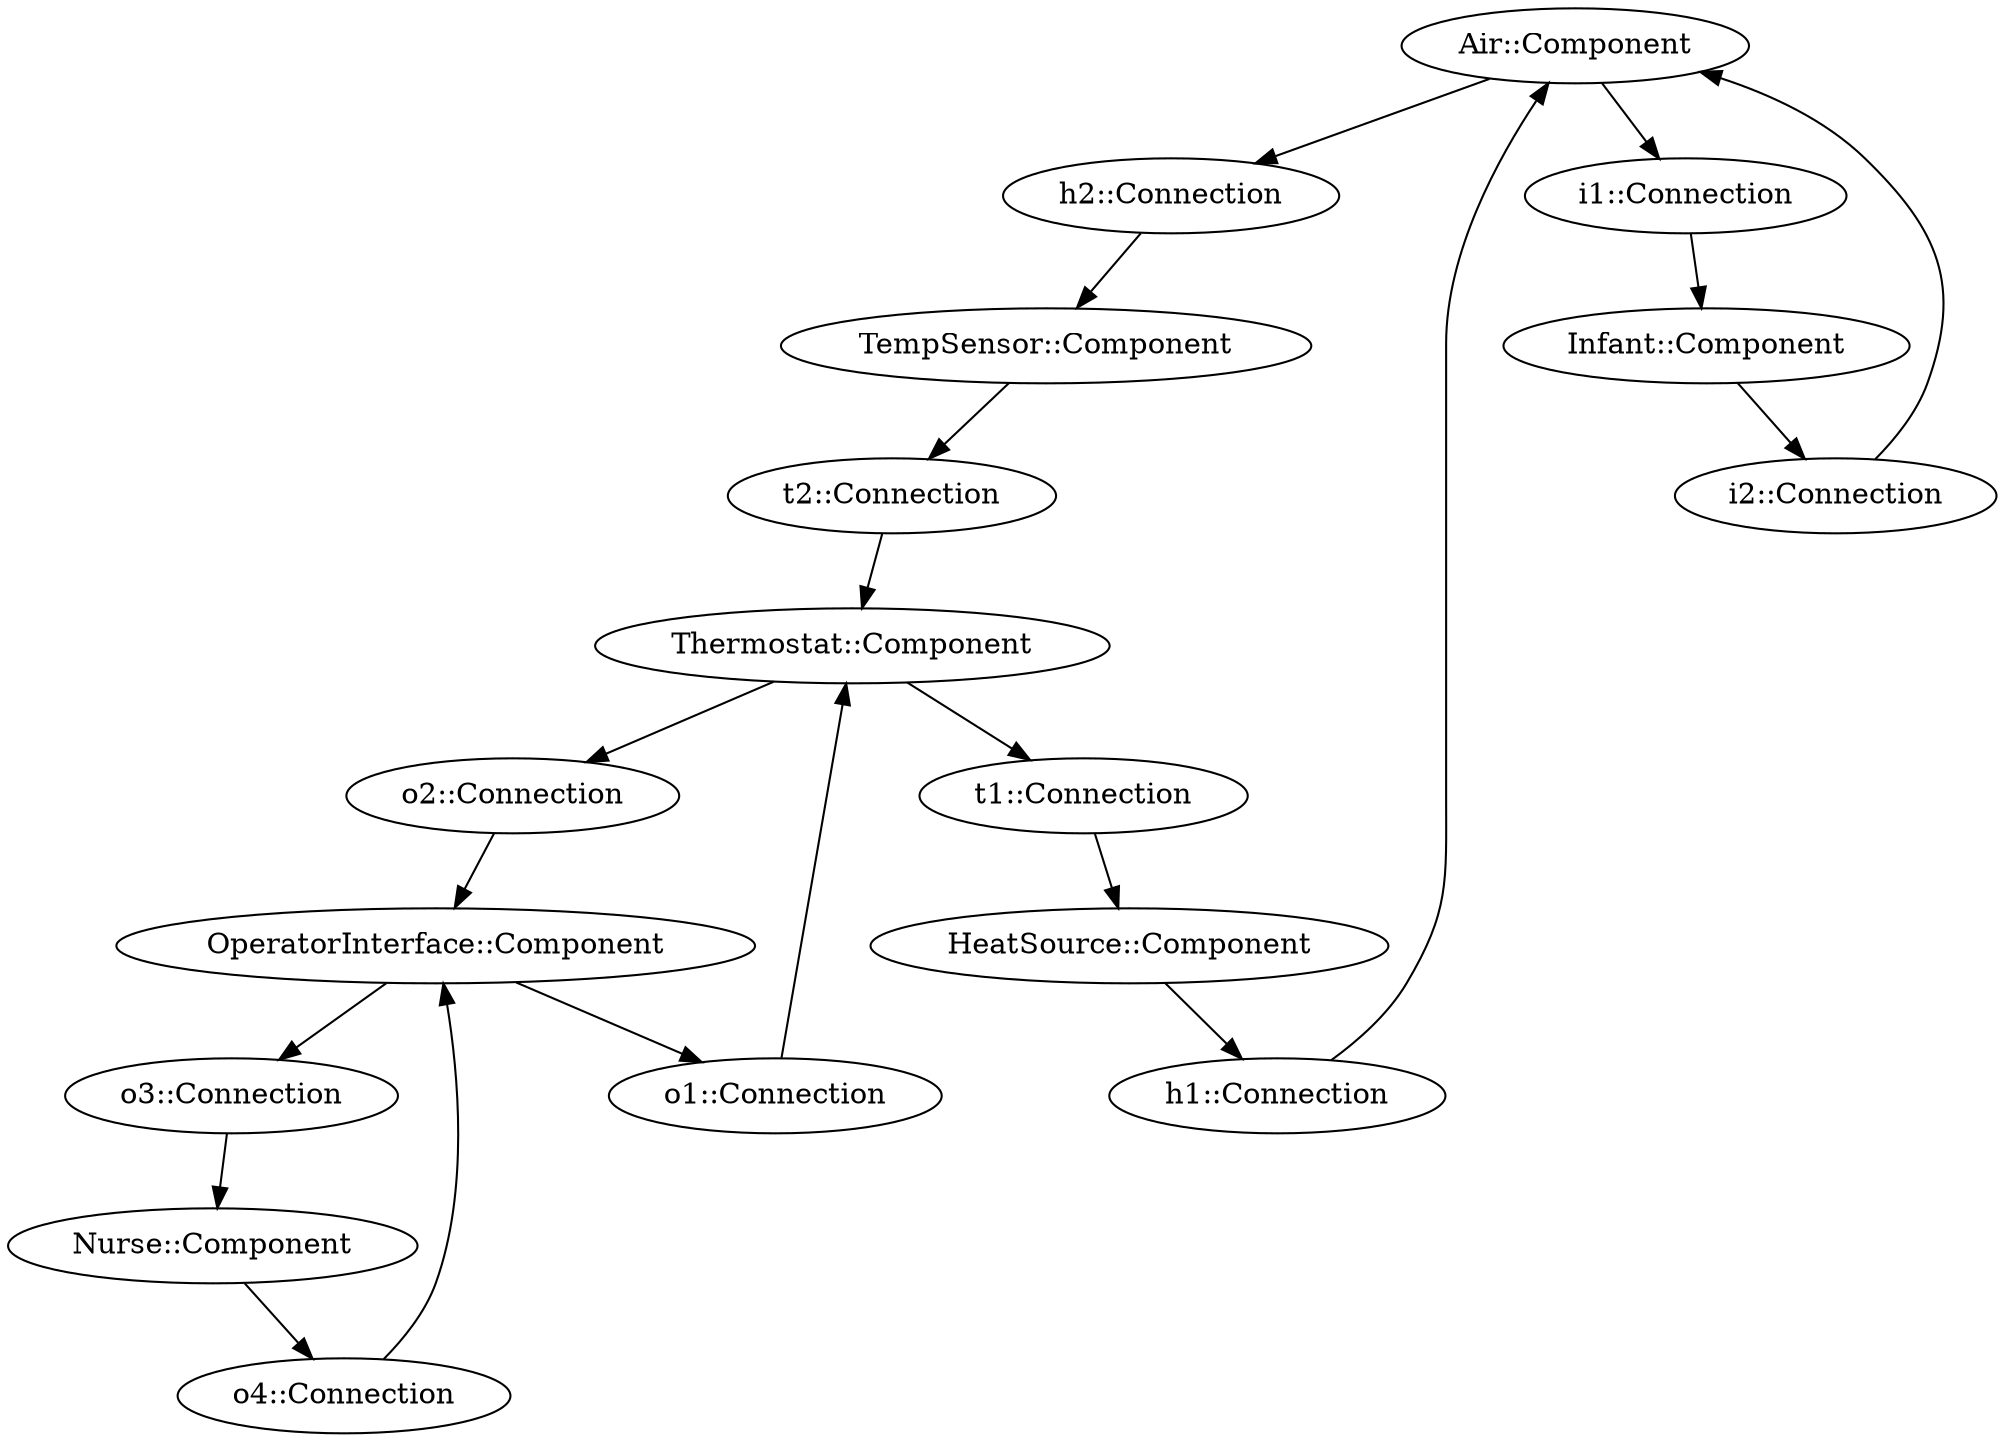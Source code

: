 digraph isolette_model {
  "Air::Component"
  "Air::Component" -> "h2::Connection"
  "Air::Component" -> "i1::Connection"
  "HeatSource::Component"
  "HeatSource::Component" -> "h1::Connection"
  "Infant::Component"
  "Infant::Component" -> "i2::Connection"
  "Nurse::Component"
  "Nurse::Component" -> "o4::Connection"
  "OperatorInterface::Component"
  "OperatorInterface::Component" -> "o1::Connection"
  "OperatorInterface::Component" -> "o3::Connection"
  "TempSensor::Component"
  "TempSensor::Component" -> "t2::Connection"
  "Thermostat::Component"
  "Thermostat::Component" -> "o2::Connection"
  "Thermostat::Component" -> "t1::Connection"
  "h1::Connection"
  "h1::Connection" -> "Air::Component"
  "h2::Connection"
  "h2::Connection" -> "TempSensor::Component"
  "i1::Connection"
  "i1::Connection" -> "Infant::Component"
  "i2::Connection"
  "i2::Connection" -> "Air::Component"
  "o1::Connection"
  "o1::Connection" -> "Thermostat::Component"
  "o2::Connection"
  "o2::Connection" -> "OperatorInterface::Component"
  "o3::Connection"
  "o3::Connection" -> "Nurse::Component"
  "o4::Connection"
  "o4::Connection" -> "OperatorInterface::Component"
  "t1::Connection"
  "t1::Connection" -> "HeatSource::Component"
  "t2::Connection"
  "t2::Connection" -> "Thermostat::Component"
}